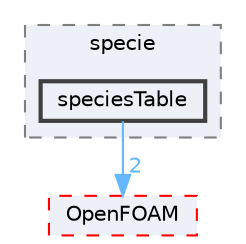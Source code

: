 digraph "src/thermophysicalModels/specie/speciesTable"
{
 // LATEX_PDF_SIZE
  bgcolor="transparent";
  edge [fontname=Helvetica,fontsize=10,labelfontname=Helvetica,labelfontsize=10];
  node [fontname=Helvetica,fontsize=10,shape=box,height=0.2,width=0.4];
  compound=true
  subgraph clusterdir_5c4bf53b114f4c9237cd4ef0431fc9bd {
    graph [ bgcolor="#edf0f7", pencolor="grey50", label="specie", fontname=Helvetica,fontsize=10 style="filled,dashed", URL="dir_5c4bf53b114f4c9237cd4ef0431fc9bd.html",tooltip=""]
  dir_874ecbf2f65adcc3f0ab67ba498d7ed4 [label="speciesTable", fillcolor="#edf0f7", color="grey25", style="filled,bold", URL="dir_874ecbf2f65adcc3f0ab67ba498d7ed4.html",tooltip=""];
  }
  dir_c5473ff19b20e6ec4dfe5c310b3778a8 [label="OpenFOAM", fillcolor="#edf0f7", color="red", style="filled,dashed", URL="dir_c5473ff19b20e6ec4dfe5c310b3778a8.html",tooltip=""];
  dir_874ecbf2f65adcc3f0ab67ba498d7ed4->dir_c5473ff19b20e6ec4dfe5c310b3778a8 [headlabel="2", labeldistance=1.5 headhref="dir_003689_002695.html" href="dir_003689_002695.html" color="steelblue1" fontcolor="steelblue1"];
}
